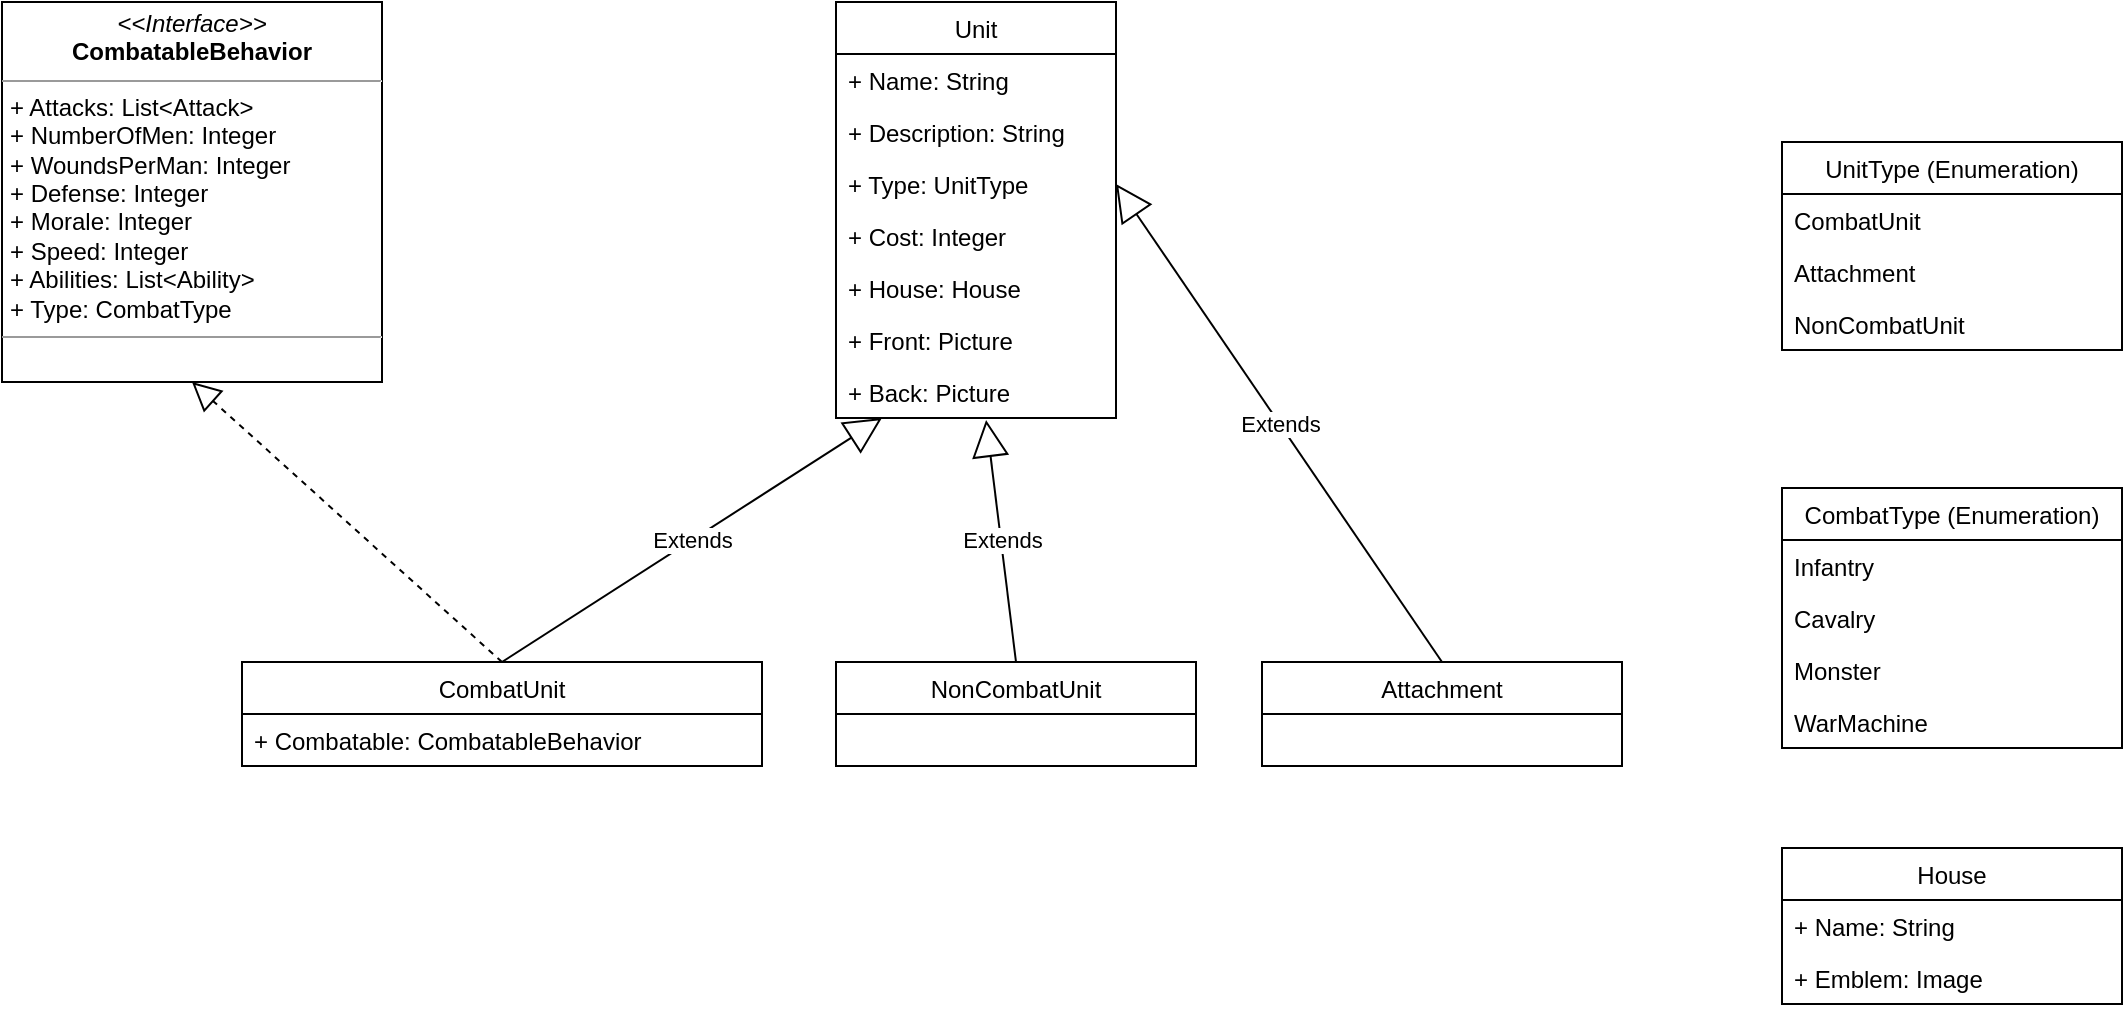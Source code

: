 <mxfile version="14.6.13" type="github">
  <diagram name="Page-1" id="e7e014a7-5840-1c2e-5031-d8a46d1fe8dd">
    <mxGraphModel dx="946" dy="651" grid="1" gridSize="10" guides="1" tooltips="1" connect="1" arrows="1" fold="1" page="1" pageScale="1" pageWidth="1169" pageHeight="826" background="#ffffff" math="0" shadow="0">
      <root>
        <mxCell id="0" />
        <mxCell id="1" parent="0" />
        <mxCell id="FWVykLiM4Ea4wqDOzcie-45" value="Unit" style="swimlane;fontStyle=0;childLayout=stackLayout;horizontal=1;startSize=26;fillColor=none;horizontalStack=0;resizeParent=1;resizeParentMax=0;resizeLast=0;collapsible=1;marginBottom=0;" parent="1" vertex="1">
          <mxGeometry x="487" y="170" width="140" height="208" as="geometry" />
        </mxCell>
        <mxCell id="FWVykLiM4Ea4wqDOzcie-46" value="+ Name: String" style="text;strokeColor=none;fillColor=none;align=left;verticalAlign=top;spacingLeft=4;spacingRight=4;overflow=hidden;rotatable=0;points=[[0,0.5],[1,0.5]];portConstraint=eastwest;" parent="FWVykLiM4Ea4wqDOzcie-45" vertex="1">
          <mxGeometry y="26" width="140" height="26" as="geometry" />
        </mxCell>
        <mxCell id="FWVykLiM4Ea4wqDOzcie-47" value="+ Description: String" style="text;strokeColor=none;fillColor=none;align=left;verticalAlign=top;spacingLeft=4;spacingRight=4;overflow=hidden;rotatable=0;points=[[0,0.5],[1,0.5]];portConstraint=eastwest;" parent="FWVykLiM4Ea4wqDOzcie-45" vertex="1">
          <mxGeometry y="52" width="140" height="26" as="geometry" />
        </mxCell>
        <mxCell id="FWVykLiM4Ea4wqDOzcie-48" value="+ Type: UnitType" style="text;strokeColor=none;fillColor=none;align=left;verticalAlign=top;spacingLeft=4;spacingRight=4;overflow=hidden;rotatable=0;points=[[0,0.5],[1,0.5]];portConstraint=eastwest;" parent="FWVykLiM4Ea4wqDOzcie-45" vertex="1">
          <mxGeometry y="78" width="140" height="26" as="geometry" />
        </mxCell>
        <mxCell id="FWVykLiM4Ea4wqDOzcie-49" value="+ Cost: Integer" style="text;strokeColor=none;fillColor=none;align=left;verticalAlign=top;spacingLeft=4;spacingRight=4;overflow=hidden;rotatable=0;points=[[0,0.5],[1,0.5]];portConstraint=eastwest;" parent="FWVykLiM4Ea4wqDOzcie-45" vertex="1">
          <mxGeometry y="104" width="140" height="26" as="geometry" />
        </mxCell>
        <mxCell id="qsCu_rawY7MXs7lKdra6-12" value="+ House: House" style="text;strokeColor=none;fillColor=none;align=left;verticalAlign=top;spacingLeft=4;spacingRight=4;overflow=hidden;rotatable=0;points=[[0,0.5],[1,0.5]];portConstraint=eastwest;" vertex="1" parent="FWVykLiM4Ea4wqDOzcie-45">
          <mxGeometry y="130" width="140" height="26" as="geometry" />
        </mxCell>
        <mxCell id="qsCu_rawY7MXs7lKdra6-30" value="+ Front: Picture" style="text;strokeColor=none;fillColor=none;align=left;verticalAlign=top;spacingLeft=4;spacingRight=4;overflow=hidden;rotatable=0;points=[[0,0.5],[1,0.5]];portConstraint=eastwest;" vertex="1" parent="FWVykLiM4Ea4wqDOzcie-45">
          <mxGeometry y="156" width="140" height="26" as="geometry" />
        </mxCell>
        <mxCell id="qsCu_rawY7MXs7lKdra6-31" value="+ Back: Picture" style="text;strokeColor=none;fillColor=none;align=left;verticalAlign=top;spacingLeft=4;spacingRight=4;overflow=hidden;rotatable=0;points=[[0,0.5],[1,0.5]];portConstraint=eastwest;" vertex="1" parent="FWVykLiM4Ea4wqDOzcie-45">
          <mxGeometry y="182" width="140" height="26" as="geometry" />
        </mxCell>
        <mxCell id="FWVykLiM4Ea4wqDOzcie-50" value="CombatUnit" style="swimlane;fontStyle=0;childLayout=stackLayout;horizontal=1;startSize=26;fillColor=none;horizontalStack=0;resizeParent=1;resizeParentMax=0;resizeLast=0;collapsible=1;marginBottom=0;" parent="1" vertex="1">
          <mxGeometry x="190" y="500" width="260" height="52" as="geometry" />
        </mxCell>
        <mxCell id="qsCu_rawY7MXs7lKdra6-1" value="+ Combatable: CombatableBehavior" style="text;strokeColor=none;fillColor=none;align=left;verticalAlign=top;spacingLeft=4;spacingRight=4;overflow=hidden;rotatable=0;points=[[0,0.5],[1,0.5]];portConstraint=eastwest;" vertex="1" parent="FWVykLiM4Ea4wqDOzcie-50">
          <mxGeometry y="26" width="260" height="26" as="geometry" />
        </mxCell>
        <mxCell id="FWVykLiM4Ea4wqDOzcie-54" value="Extends" style="endArrow=block;endSize=16;endFill=0;html=1;exitX=0.5;exitY=0;exitDx=0;exitDy=0;entryX=0.164;entryY=1;entryDx=0;entryDy=0;entryPerimeter=0;" parent="1" source="FWVykLiM4Ea4wqDOzcie-50" target="qsCu_rawY7MXs7lKdra6-31" edge="1">
          <mxGeometry width="160" relative="1" as="geometry">
            <mxPoint x="520" y="560" as="sourcePoint" />
            <mxPoint x="557" y="400" as="targetPoint" />
          </mxGeometry>
        </mxCell>
        <mxCell id="qsCu_rawY7MXs7lKdra6-2" value="CombatType (Enumeration)" style="swimlane;fontStyle=0;childLayout=stackLayout;horizontal=1;startSize=26;fillColor=none;horizontalStack=0;resizeParent=1;resizeParentMax=0;resizeLast=0;collapsible=1;marginBottom=0;" vertex="1" parent="1">
          <mxGeometry x="960" y="413" width="170" height="130" as="geometry" />
        </mxCell>
        <mxCell id="qsCu_rawY7MXs7lKdra6-3" value="Infantry" style="text;strokeColor=none;fillColor=none;align=left;verticalAlign=top;spacingLeft=4;spacingRight=4;overflow=hidden;rotatable=0;points=[[0,0.5],[1,0.5]];portConstraint=eastwest;" vertex="1" parent="qsCu_rawY7MXs7lKdra6-2">
          <mxGeometry y="26" width="170" height="26" as="geometry" />
        </mxCell>
        <mxCell id="qsCu_rawY7MXs7lKdra6-4" value="Cavalry" style="text;strokeColor=none;fillColor=none;align=left;verticalAlign=top;spacingLeft=4;spacingRight=4;overflow=hidden;rotatable=0;points=[[0,0.5],[1,0.5]];portConstraint=eastwest;" vertex="1" parent="qsCu_rawY7MXs7lKdra6-2">
          <mxGeometry y="52" width="170" height="26" as="geometry" />
        </mxCell>
        <mxCell id="qsCu_rawY7MXs7lKdra6-5" value="Monster" style="text;strokeColor=none;fillColor=none;align=left;verticalAlign=top;spacingLeft=4;spacingRight=4;overflow=hidden;rotatable=0;points=[[0,0.5],[1,0.5]];portConstraint=eastwest;" vertex="1" parent="qsCu_rawY7MXs7lKdra6-2">
          <mxGeometry y="78" width="170" height="26" as="geometry" />
        </mxCell>
        <mxCell id="qsCu_rawY7MXs7lKdra6-6" value="WarMachine" style="text;strokeColor=none;fillColor=none;align=left;verticalAlign=top;spacingLeft=4;spacingRight=4;overflow=hidden;rotatable=0;points=[[0,0.5],[1,0.5]];portConstraint=eastwest;" vertex="1" parent="qsCu_rawY7MXs7lKdra6-2">
          <mxGeometry y="104" width="170" height="26" as="geometry" />
        </mxCell>
        <mxCell id="qsCu_rawY7MXs7lKdra6-7" value="UnitType (Enumeration)" style="swimlane;fontStyle=0;childLayout=stackLayout;horizontal=1;startSize=26;fillColor=none;horizontalStack=0;resizeParent=1;resizeParentMax=0;resizeLast=0;collapsible=1;marginBottom=0;" vertex="1" parent="1">
          <mxGeometry x="960" y="240" width="170" height="104" as="geometry" />
        </mxCell>
        <mxCell id="qsCu_rawY7MXs7lKdra6-8" value="CombatUnit" style="text;strokeColor=none;fillColor=none;align=left;verticalAlign=top;spacingLeft=4;spacingRight=4;overflow=hidden;rotatable=0;points=[[0,0.5],[1,0.5]];portConstraint=eastwest;" vertex="1" parent="qsCu_rawY7MXs7lKdra6-7">
          <mxGeometry y="26" width="170" height="26" as="geometry" />
        </mxCell>
        <mxCell id="qsCu_rawY7MXs7lKdra6-9" value="Attachment" style="text;strokeColor=none;fillColor=none;align=left;verticalAlign=top;spacingLeft=4;spacingRight=4;overflow=hidden;rotatable=0;points=[[0,0.5],[1,0.5]];portConstraint=eastwest;" vertex="1" parent="qsCu_rawY7MXs7lKdra6-7">
          <mxGeometry y="52" width="170" height="26" as="geometry" />
        </mxCell>
        <mxCell id="qsCu_rawY7MXs7lKdra6-10" value="NonCombatUnit" style="text;strokeColor=none;fillColor=none;align=left;verticalAlign=top;spacingLeft=4;spacingRight=4;overflow=hidden;rotatable=0;points=[[0,0.5],[1,0.5]];portConstraint=eastwest;" vertex="1" parent="qsCu_rawY7MXs7lKdra6-7">
          <mxGeometry y="78" width="170" height="26" as="geometry" />
        </mxCell>
        <mxCell id="qsCu_rawY7MXs7lKdra6-13" value="House" style="swimlane;fontStyle=0;childLayout=stackLayout;horizontal=1;startSize=26;fillColor=none;horizontalStack=0;resizeParent=1;resizeParentMax=0;resizeLast=0;collapsible=1;marginBottom=0;" vertex="1" parent="1">
          <mxGeometry x="960" y="593" width="170" height="78" as="geometry" />
        </mxCell>
        <mxCell id="qsCu_rawY7MXs7lKdra6-14" value="+ Name: String" style="text;strokeColor=none;fillColor=none;align=left;verticalAlign=top;spacingLeft=4;spacingRight=4;overflow=hidden;rotatable=0;points=[[0,0.5],[1,0.5]];portConstraint=eastwest;" vertex="1" parent="qsCu_rawY7MXs7lKdra6-13">
          <mxGeometry y="26" width="170" height="26" as="geometry" />
        </mxCell>
        <mxCell id="qsCu_rawY7MXs7lKdra6-15" value="+ Emblem: Image" style="text;strokeColor=none;fillColor=none;align=left;verticalAlign=top;spacingLeft=4;spacingRight=4;overflow=hidden;rotatable=0;points=[[0,0.5],[1,0.5]];portConstraint=eastwest;" vertex="1" parent="qsCu_rawY7MXs7lKdra6-13">
          <mxGeometry y="52" width="170" height="26" as="geometry" />
        </mxCell>
        <mxCell id="qsCu_rawY7MXs7lKdra6-18" value="NonCombatUnit" style="swimlane;fontStyle=0;childLayout=stackLayout;horizontal=1;startSize=26;fillColor=none;horizontalStack=0;resizeParent=1;resizeParentMax=0;resizeLast=0;collapsible=1;marginBottom=0;" vertex="1" parent="1">
          <mxGeometry x="487" y="500" width="180" height="52" as="geometry" />
        </mxCell>
        <mxCell id="qsCu_rawY7MXs7lKdra6-27" value="Extends" style="endArrow=block;endSize=16;endFill=0;html=1;exitX=0.5;exitY=0;exitDx=0;exitDy=0;entryX=0.536;entryY=1.038;entryDx=0;entryDy=0;entryPerimeter=0;" edge="1" parent="1" source="qsCu_rawY7MXs7lKdra6-18" target="qsCu_rawY7MXs7lKdra6-31">
          <mxGeometry width="160" relative="1" as="geometry">
            <mxPoint x="310" y="460" as="sourcePoint" />
            <mxPoint x="470" y="460" as="targetPoint" />
          </mxGeometry>
        </mxCell>
        <mxCell id="qsCu_rawY7MXs7lKdra6-28" value="Attachment" style="swimlane;fontStyle=0;childLayout=stackLayout;horizontal=1;startSize=26;fillColor=none;horizontalStack=0;resizeParent=1;resizeParentMax=0;resizeLast=0;collapsible=1;marginBottom=0;" vertex="1" parent="1">
          <mxGeometry x="700" y="500" width="180" height="52" as="geometry" />
        </mxCell>
        <mxCell id="qsCu_rawY7MXs7lKdra6-29" value="Extends" style="endArrow=block;endSize=16;endFill=0;html=1;exitX=0.5;exitY=0;exitDx=0;exitDy=0;entryX=1;entryY=0.5;entryDx=0;entryDy=0;" edge="1" parent="1" source="qsCu_rawY7MXs7lKdra6-28" target="FWVykLiM4Ea4wqDOzcie-48">
          <mxGeometry width="160" relative="1" as="geometry">
            <mxPoint x="710" y="450" as="sourcePoint" />
            <mxPoint x="610" y="410" as="targetPoint" />
          </mxGeometry>
        </mxCell>
        <mxCell id="qsCu_rawY7MXs7lKdra6-32" value="&lt;p style=&quot;margin: 0px ; margin-top: 4px ; text-align: center&quot;&gt;&lt;i&gt;&amp;lt;&amp;lt;Interface&amp;gt;&amp;gt;&lt;/i&gt;&lt;br&gt;&lt;b&gt;CombatableBehavior&lt;/b&gt;&lt;/p&gt;&lt;hr size=&quot;1&quot;&gt;&lt;p style=&quot;margin: 0px ; margin-left: 4px&quot;&gt;+ Attacks: List&amp;lt;Attack&amp;gt;&lt;br&gt;+ NumberOfMen: Integer&lt;/p&gt;&lt;p style=&quot;margin: 0px ; margin-left: 4px&quot;&gt;+ WoundsPerMan: Integer&lt;/p&gt;&lt;p style=&quot;margin: 0px ; margin-left: 4px&quot;&gt;+ Defense: Integer&lt;/p&gt;&lt;p style=&quot;margin: 0px ; margin-left: 4px&quot;&gt;+ Morale: Integer&lt;/p&gt;&lt;p style=&quot;margin: 0px ; margin-left: 4px&quot;&gt;+ Speed: Integer&lt;/p&gt;&lt;p style=&quot;margin: 0px ; margin-left: 4px&quot;&gt;+ Abilities: List&amp;lt;Ability&amp;gt;&lt;/p&gt;&lt;p style=&quot;margin: 0px ; margin-left: 4px&quot;&gt;+ Type: CombatType&lt;br&gt;&lt;/p&gt;&lt;hr size=&quot;1&quot;&gt;&lt;p style=&quot;margin: 0px ; margin-left: 4px&quot;&gt;&lt;br&gt;&lt;/p&gt;" style="verticalAlign=top;align=left;overflow=fill;fontSize=12;fontFamily=Helvetica;html=1;" vertex="1" parent="1">
          <mxGeometry x="70" y="170" width="190" height="190" as="geometry" />
        </mxCell>
        <mxCell id="qsCu_rawY7MXs7lKdra6-33" value="" style="endArrow=block;dashed=1;endFill=0;endSize=12;html=1;entryX=0.5;entryY=1;entryDx=0;entryDy=0;exitX=0.5;exitY=0;exitDx=0;exitDy=0;" edge="1" parent="1" source="FWVykLiM4Ea4wqDOzcie-50" target="qsCu_rawY7MXs7lKdra6-32">
          <mxGeometry width="160" relative="1" as="geometry">
            <mxPoint x="350" y="500" as="sourcePoint" />
            <mxPoint x="510" y="480" as="targetPoint" />
          </mxGeometry>
        </mxCell>
      </root>
    </mxGraphModel>
  </diagram>
</mxfile>
